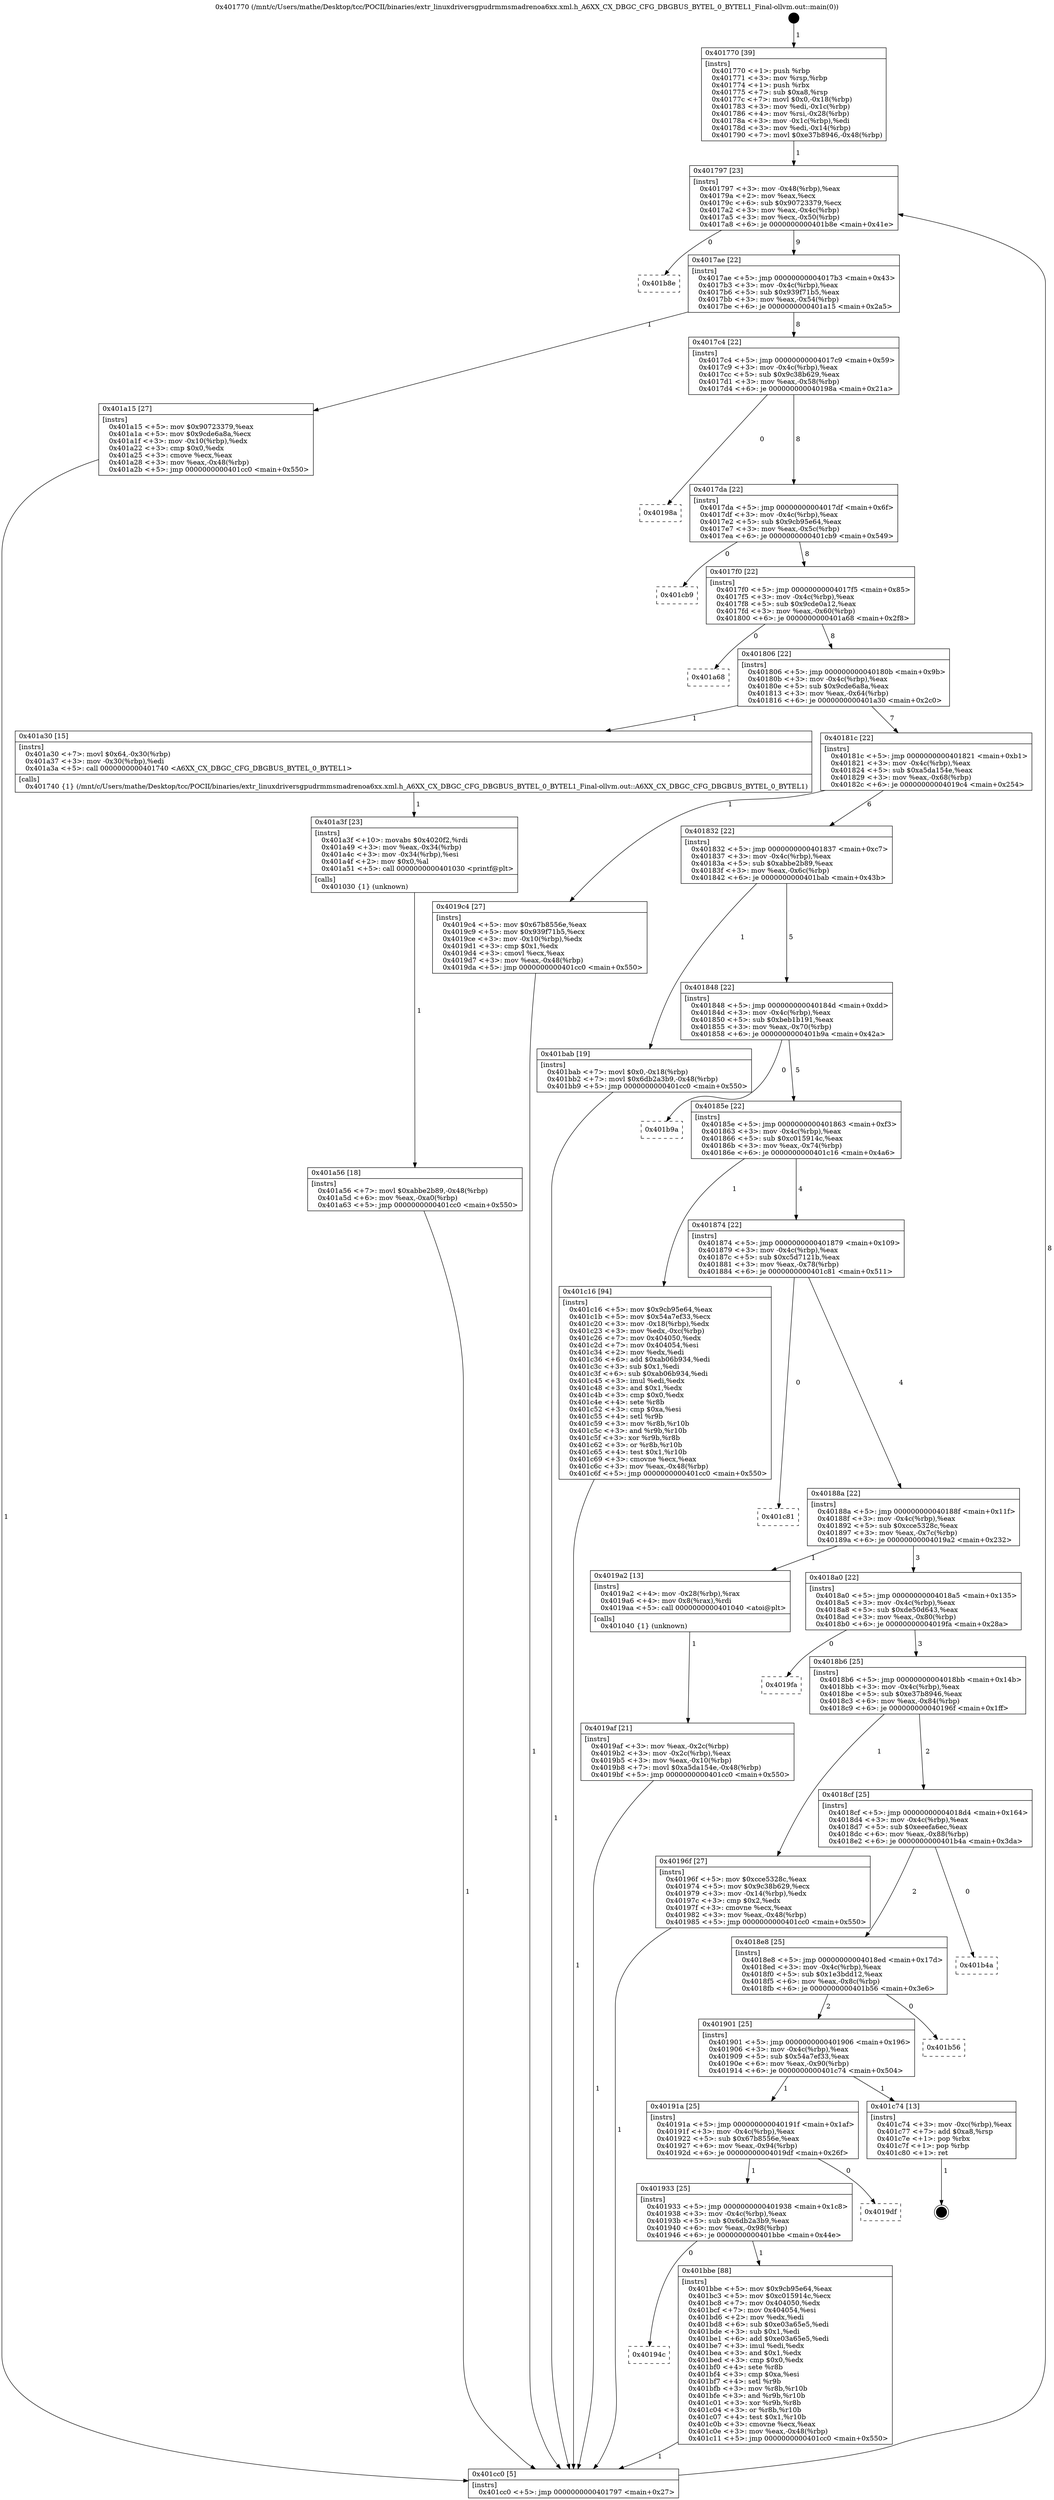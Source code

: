 digraph "0x401770" {
  label = "0x401770 (/mnt/c/Users/mathe/Desktop/tcc/POCII/binaries/extr_linuxdriversgpudrmmsmadrenoa6xx.xml.h_A6XX_CX_DBGC_CFG_DBGBUS_BYTEL_0_BYTEL1_Final-ollvm.out::main(0))"
  labelloc = "t"
  node[shape=record]

  Entry [label="",width=0.3,height=0.3,shape=circle,fillcolor=black,style=filled]
  "0x401797" [label="{
     0x401797 [23]\l
     | [instrs]\l
     &nbsp;&nbsp;0x401797 \<+3\>: mov -0x48(%rbp),%eax\l
     &nbsp;&nbsp;0x40179a \<+2\>: mov %eax,%ecx\l
     &nbsp;&nbsp;0x40179c \<+6\>: sub $0x90723379,%ecx\l
     &nbsp;&nbsp;0x4017a2 \<+3\>: mov %eax,-0x4c(%rbp)\l
     &nbsp;&nbsp;0x4017a5 \<+3\>: mov %ecx,-0x50(%rbp)\l
     &nbsp;&nbsp;0x4017a8 \<+6\>: je 0000000000401b8e \<main+0x41e\>\l
  }"]
  "0x401b8e" [label="{
     0x401b8e\l
  }", style=dashed]
  "0x4017ae" [label="{
     0x4017ae [22]\l
     | [instrs]\l
     &nbsp;&nbsp;0x4017ae \<+5\>: jmp 00000000004017b3 \<main+0x43\>\l
     &nbsp;&nbsp;0x4017b3 \<+3\>: mov -0x4c(%rbp),%eax\l
     &nbsp;&nbsp;0x4017b6 \<+5\>: sub $0x939f71b5,%eax\l
     &nbsp;&nbsp;0x4017bb \<+3\>: mov %eax,-0x54(%rbp)\l
     &nbsp;&nbsp;0x4017be \<+6\>: je 0000000000401a15 \<main+0x2a5\>\l
  }"]
  Exit [label="",width=0.3,height=0.3,shape=circle,fillcolor=black,style=filled,peripheries=2]
  "0x401a15" [label="{
     0x401a15 [27]\l
     | [instrs]\l
     &nbsp;&nbsp;0x401a15 \<+5\>: mov $0x90723379,%eax\l
     &nbsp;&nbsp;0x401a1a \<+5\>: mov $0x9cde6a8a,%ecx\l
     &nbsp;&nbsp;0x401a1f \<+3\>: mov -0x10(%rbp),%edx\l
     &nbsp;&nbsp;0x401a22 \<+3\>: cmp $0x0,%edx\l
     &nbsp;&nbsp;0x401a25 \<+3\>: cmove %ecx,%eax\l
     &nbsp;&nbsp;0x401a28 \<+3\>: mov %eax,-0x48(%rbp)\l
     &nbsp;&nbsp;0x401a2b \<+5\>: jmp 0000000000401cc0 \<main+0x550\>\l
  }"]
  "0x4017c4" [label="{
     0x4017c4 [22]\l
     | [instrs]\l
     &nbsp;&nbsp;0x4017c4 \<+5\>: jmp 00000000004017c9 \<main+0x59\>\l
     &nbsp;&nbsp;0x4017c9 \<+3\>: mov -0x4c(%rbp),%eax\l
     &nbsp;&nbsp;0x4017cc \<+5\>: sub $0x9c38b629,%eax\l
     &nbsp;&nbsp;0x4017d1 \<+3\>: mov %eax,-0x58(%rbp)\l
     &nbsp;&nbsp;0x4017d4 \<+6\>: je 000000000040198a \<main+0x21a\>\l
  }"]
  "0x40194c" [label="{
     0x40194c\l
  }", style=dashed]
  "0x40198a" [label="{
     0x40198a\l
  }", style=dashed]
  "0x4017da" [label="{
     0x4017da [22]\l
     | [instrs]\l
     &nbsp;&nbsp;0x4017da \<+5\>: jmp 00000000004017df \<main+0x6f\>\l
     &nbsp;&nbsp;0x4017df \<+3\>: mov -0x4c(%rbp),%eax\l
     &nbsp;&nbsp;0x4017e2 \<+5\>: sub $0x9cb95e64,%eax\l
     &nbsp;&nbsp;0x4017e7 \<+3\>: mov %eax,-0x5c(%rbp)\l
     &nbsp;&nbsp;0x4017ea \<+6\>: je 0000000000401cb9 \<main+0x549\>\l
  }"]
  "0x401bbe" [label="{
     0x401bbe [88]\l
     | [instrs]\l
     &nbsp;&nbsp;0x401bbe \<+5\>: mov $0x9cb95e64,%eax\l
     &nbsp;&nbsp;0x401bc3 \<+5\>: mov $0xc015914c,%ecx\l
     &nbsp;&nbsp;0x401bc8 \<+7\>: mov 0x404050,%edx\l
     &nbsp;&nbsp;0x401bcf \<+7\>: mov 0x404054,%esi\l
     &nbsp;&nbsp;0x401bd6 \<+2\>: mov %edx,%edi\l
     &nbsp;&nbsp;0x401bd8 \<+6\>: sub $0xe03a65e5,%edi\l
     &nbsp;&nbsp;0x401bde \<+3\>: sub $0x1,%edi\l
     &nbsp;&nbsp;0x401be1 \<+6\>: add $0xe03a65e5,%edi\l
     &nbsp;&nbsp;0x401be7 \<+3\>: imul %edi,%edx\l
     &nbsp;&nbsp;0x401bea \<+3\>: and $0x1,%edx\l
     &nbsp;&nbsp;0x401bed \<+3\>: cmp $0x0,%edx\l
     &nbsp;&nbsp;0x401bf0 \<+4\>: sete %r8b\l
     &nbsp;&nbsp;0x401bf4 \<+3\>: cmp $0xa,%esi\l
     &nbsp;&nbsp;0x401bf7 \<+4\>: setl %r9b\l
     &nbsp;&nbsp;0x401bfb \<+3\>: mov %r8b,%r10b\l
     &nbsp;&nbsp;0x401bfe \<+3\>: and %r9b,%r10b\l
     &nbsp;&nbsp;0x401c01 \<+3\>: xor %r9b,%r8b\l
     &nbsp;&nbsp;0x401c04 \<+3\>: or %r8b,%r10b\l
     &nbsp;&nbsp;0x401c07 \<+4\>: test $0x1,%r10b\l
     &nbsp;&nbsp;0x401c0b \<+3\>: cmovne %ecx,%eax\l
     &nbsp;&nbsp;0x401c0e \<+3\>: mov %eax,-0x48(%rbp)\l
     &nbsp;&nbsp;0x401c11 \<+5\>: jmp 0000000000401cc0 \<main+0x550\>\l
  }"]
  "0x401cb9" [label="{
     0x401cb9\l
  }", style=dashed]
  "0x4017f0" [label="{
     0x4017f0 [22]\l
     | [instrs]\l
     &nbsp;&nbsp;0x4017f0 \<+5\>: jmp 00000000004017f5 \<main+0x85\>\l
     &nbsp;&nbsp;0x4017f5 \<+3\>: mov -0x4c(%rbp),%eax\l
     &nbsp;&nbsp;0x4017f8 \<+5\>: sub $0x9cde0a12,%eax\l
     &nbsp;&nbsp;0x4017fd \<+3\>: mov %eax,-0x60(%rbp)\l
     &nbsp;&nbsp;0x401800 \<+6\>: je 0000000000401a68 \<main+0x2f8\>\l
  }"]
  "0x401933" [label="{
     0x401933 [25]\l
     | [instrs]\l
     &nbsp;&nbsp;0x401933 \<+5\>: jmp 0000000000401938 \<main+0x1c8\>\l
     &nbsp;&nbsp;0x401938 \<+3\>: mov -0x4c(%rbp),%eax\l
     &nbsp;&nbsp;0x40193b \<+5\>: sub $0x6db2a3b9,%eax\l
     &nbsp;&nbsp;0x401940 \<+6\>: mov %eax,-0x98(%rbp)\l
     &nbsp;&nbsp;0x401946 \<+6\>: je 0000000000401bbe \<main+0x44e\>\l
  }"]
  "0x401a68" [label="{
     0x401a68\l
  }", style=dashed]
  "0x401806" [label="{
     0x401806 [22]\l
     | [instrs]\l
     &nbsp;&nbsp;0x401806 \<+5\>: jmp 000000000040180b \<main+0x9b\>\l
     &nbsp;&nbsp;0x40180b \<+3\>: mov -0x4c(%rbp),%eax\l
     &nbsp;&nbsp;0x40180e \<+5\>: sub $0x9cde6a8a,%eax\l
     &nbsp;&nbsp;0x401813 \<+3\>: mov %eax,-0x64(%rbp)\l
     &nbsp;&nbsp;0x401816 \<+6\>: je 0000000000401a30 \<main+0x2c0\>\l
  }"]
  "0x4019df" [label="{
     0x4019df\l
  }", style=dashed]
  "0x401a30" [label="{
     0x401a30 [15]\l
     | [instrs]\l
     &nbsp;&nbsp;0x401a30 \<+7\>: movl $0x64,-0x30(%rbp)\l
     &nbsp;&nbsp;0x401a37 \<+3\>: mov -0x30(%rbp),%edi\l
     &nbsp;&nbsp;0x401a3a \<+5\>: call 0000000000401740 \<A6XX_CX_DBGC_CFG_DBGBUS_BYTEL_0_BYTEL1\>\l
     | [calls]\l
     &nbsp;&nbsp;0x401740 \{1\} (/mnt/c/Users/mathe/Desktop/tcc/POCII/binaries/extr_linuxdriversgpudrmmsmadrenoa6xx.xml.h_A6XX_CX_DBGC_CFG_DBGBUS_BYTEL_0_BYTEL1_Final-ollvm.out::A6XX_CX_DBGC_CFG_DBGBUS_BYTEL_0_BYTEL1)\l
  }"]
  "0x40181c" [label="{
     0x40181c [22]\l
     | [instrs]\l
     &nbsp;&nbsp;0x40181c \<+5\>: jmp 0000000000401821 \<main+0xb1\>\l
     &nbsp;&nbsp;0x401821 \<+3\>: mov -0x4c(%rbp),%eax\l
     &nbsp;&nbsp;0x401824 \<+5\>: sub $0xa5da154e,%eax\l
     &nbsp;&nbsp;0x401829 \<+3\>: mov %eax,-0x68(%rbp)\l
     &nbsp;&nbsp;0x40182c \<+6\>: je 00000000004019c4 \<main+0x254\>\l
  }"]
  "0x40191a" [label="{
     0x40191a [25]\l
     | [instrs]\l
     &nbsp;&nbsp;0x40191a \<+5\>: jmp 000000000040191f \<main+0x1af\>\l
     &nbsp;&nbsp;0x40191f \<+3\>: mov -0x4c(%rbp),%eax\l
     &nbsp;&nbsp;0x401922 \<+5\>: sub $0x67b8556e,%eax\l
     &nbsp;&nbsp;0x401927 \<+6\>: mov %eax,-0x94(%rbp)\l
     &nbsp;&nbsp;0x40192d \<+6\>: je 00000000004019df \<main+0x26f\>\l
  }"]
  "0x4019c4" [label="{
     0x4019c4 [27]\l
     | [instrs]\l
     &nbsp;&nbsp;0x4019c4 \<+5\>: mov $0x67b8556e,%eax\l
     &nbsp;&nbsp;0x4019c9 \<+5\>: mov $0x939f71b5,%ecx\l
     &nbsp;&nbsp;0x4019ce \<+3\>: mov -0x10(%rbp),%edx\l
     &nbsp;&nbsp;0x4019d1 \<+3\>: cmp $0x1,%edx\l
     &nbsp;&nbsp;0x4019d4 \<+3\>: cmovl %ecx,%eax\l
     &nbsp;&nbsp;0x4019d7 \<+3\>: mov %eax,-0x48(%rbp)\l
     &nbsp;&nbsp;0x4019da \<+5\>: jmp 0000000000401cc0 \<main+0x550\>\l
  }"]
  "0x401832" [label="{
     0x401832 [22]\l
     | [instrs]\l
     &nbsp;&nbsp;0x401832 \<+5\>: jmp 0000000000401837 \<main+0xc7\>\l
     &nbsp;&nbsp;0x401837 \<+3\>: mov -0x4c(%rbp),%eax\l
     &nbsp;&nbsp;0x40183a \<+5\>: sub $0xabbe2b89,%eax\l
     &nbsp;&nbsp;0x40183f \<+3\>: mov %eax,-0x6c(%rbp)\l
     &nbsp;&nbsp;0x401842 \<+6\>: je 0000000000401bab \<main+0x43b\>\l
  }"]
  "0x401c74" [label="{
     0x401c74 [13]\l
     | [instrs]\l
     &nbsp;&nbsp;0x401c74 \<+3\>: mov -0xc(%rbp),%eax\l
     &nbsp;&nbsp;0x401c77 \<+7\>: add $0xa8,%rsp\l
     &nbsp;&nbsp;0x401c7e \<+1\>: pop %rbx\l
     &nbsp;&nbsp;0x401c7f \<+1\>: pop %rbp\l
     &nbsp;&nbsp;0x401c80 \<+1\>: ret\l
  }"]
  "0x401bab" [label="{
     0x401bab [19]\l
     | [instrs]\l
     &nbsp;&nbsp;0x401bab \<+7\>: movl $0x0,-0x18(%rbp)\l
     &nbsp;&nbsp;0x401bb2 \<+7\>: movl $0x6db2a3b9,-0x48(%rbp)\l
     &nbsp;&nbsp;0x401bb9 \<+5\>: jmp 0000000000401cc0 \<main+0x550\>\l
  }"]
  "0x401848" [label="{
     0x401848 [22]\l
     | [instrs]\l
     &nbsp;&nbsp;0x401848 \<+5\>: jmp 000000000040184d \<main+0xdd\>\l
     &nbsp;&nbsp;0x40184d \<+3\>: mov -0x4c(%rbp),%eax\l
     &nbsp;&nbsp;0x401850 \<+5\>: sub $0xbeb1b191,%eax\l
     &nbsp;&nbsp;0x401855 \<+3\>: mov %eax,-0x70(%rbp)\l
     &nbsp;&nbsp;0x401858 \<+6\>: je 0000000000401b9a \<main+0x42a\>\l
  }"]
  "0x401901" [label="{
     0x401901 [25]\l
     | [instrs]\l
     &nbsp;&nbsp;0x401901 \<+5\>: jmp 0000000000401906 \<main+0x196\>\l
     &nbsp;&nbsp;0x401906 \<+3\>: mov -0x4c(%rbp),%eax\l
     &nbsp;&nbsp;0x401909 \<+5\>: sub $0x54a7ef33,%eax\l
     &nbsp;&nbsp;0x40190e \<+6\>: mov %eax,-0x90(%rbp)\l
     &nbsp;&nbsp;0x401914 \<+6\>: je 0000000000401c74 \<main+0x504\>\l
  }"]
  "0x401b9a" [label="{
     0x401b9a\l
  }", style=dashed]
  "0x40185e" [label="{
     0x40185e [22]\l
     | [instrs]\l
     &nbsp;&nbsp;0x40185e \<+5\>: jmp 0000000000401863 \<main+0xf3\>\l
     &nbsp;&nbsp;0x401863 \<+3\>: mov -0x4c(%rbp),%eax\l
     &nbsp;&nbsp;0x401866 \<+5\>: sub $0xc015914c,%eax\l
     &nbsp;&nbsp;0x40186b \<+3\>: mov %eax,-0x74(%rbp)\l
     &nbsp;&nbsp;0x40186e \<+6\>: je 0000000000401c16 \<main+0x4a6\>\l
  }"]
  "0x401b56" [label="{
     0x401b56\l
  }", style=dashed]
  "0x401c16" [label="{
     0x401c16 [94]\l
     | [instrs]\l
     &nbsp;&nbsp;0x401c16 \<+5\>: mov $0x9cb95e64,%eax\l
     &nbsp;&nbsp;0x401c1b \<+5\>: mov $0x54a7ef33,%ecx\l
     &nbsp;&nbsp;0x401c20 \<+3\>: mov -0x18(%rbp),%edx\l
     &nbsp;&nbsp;0x401c23 \<+3\>: mov %edx,-0xc(%rbp)\l
     &nbsp;&nbsp;0x401c26 \<+7\>: mov 0x404050,%edx\l
     &nbsp;&nbsp;0x401c2d \<+7\>: mov 0x404054,%esi\l
     &nbsp;&nbsp;0x401c34 \<+2\>: mov %edx,%edi\l
     &nbsp;&nbsp;0x401c36 \<+6\>: add $0xab06b934,%edi\l
     &nbsp;&nbsp;0x401c3c \<+3\>: sub $0x1,%edi\l
     &nbsp;&nbsp;0x401c3f \<+6\>: sub $0xab06b934,%edi\l
     &nbsp;&nbsp;0x401c45 \<+3\>: imul %edi,%edx\l
     &nbsp;&nbsp;0x401c48 \<+3\>: and $0x1,%edx\l
     &nbsp;&nbsp;0x401c4b \<+3\>: cmp $0x0,%edx\l
     &nbsp;&nbsp;0x401c4e \<+4\>: sete %r8b\l
     &nbsp;&nbsp;0x401c52 \<+3\>: cmp $0xa,%esi\l
     &nbsp;&nbsp;0x401c55 \<+4\>: setl %r9b\l
     &nbsp;&nbsp;0x401c59 \<+3\>: mov %r8b,%r10b\l
     &nbsp;&nbsp;0x401c5c \<+3\>: and %r9b,%r10b\l
     &nbsp;&nbsp;0x401c5f \<+3\>: xor %r9b,%r8b\l
     &nbsp;&nbsp;0x401c62 \<+3\>: or %r8b,%r10b\l
     &nbsp;&nbsp;0x401c65 \<+4\>: test $0x1,%r10b\l
     &nbsp;&nbsp;0x401c69 \<+3\>: cmovne %ecx,%eax\l
     &nbsp;&nbsp;0x401c6c \<+3\>: mov %eax,-0x48(%rbp)\l
     &nbsp;&nbsp;0x401c6f \<+5\>: jmp 0000000000401cc0 \<main+0x550\>\l
  }"]
  "0x401874" [label="{
     0x401874 [22]\l
     | [instrs]\l
     &nbsp;&nbsp;0x401874 \<+5\>: jmp 0000000000401879 \<main+0x109\>\l
     &nbsp;&nbsp;0x401879 \<+3\>: mov -0x4c(%rbp),%eax\l
     &nbsp;&nbsp;0x40187c \<+5\>: sub $0xc5d7121b,%eax\l
     &nbsp;&nbsp;0x401881 \<+3\>: mov %eax,-0x78(%rbp)\l
     &nbsp;&nbsp;0x401884 \<+6\>: je 0000000000401c81 \<main+0x511\>\l
  }"]
  "0x4018e8" [label="{
     0x4018e8 [25]\l
     | [instrs]\l
     &nbsp;&nbsp;0x4018e8 \<+5\>: jmp 00000000004018ed \<main+0x17d\>\l
     &nbsp;&nbsp;0x4018ed \<+3\>: mov -0x4c(%rbp),%eax\l
     &nbsp;&nbsp;0x4018f0 \<+5\>: sub $0x1e3bdd12,%eax\l
     &nbsp;&nbsp;0x4018f5 \<+6\>: mov %eax,-0x8c(%rbp)\l
     &nbsp;&nbsp;0x4018fb \<+6\>: je 0000000000401b56 \<main+0x3e6\>\l
  }"]
  "0x401c81" [label="{
     0x401c81\l
  }", style=dashed]
  "0x40188a" [label="{
     0x40188a [22]\l
     | [instrs]\l
     &nbsp;&nbsp;0x40188a \<+5\>: jmp 000000000040188f \<main+0x11f\>\l
     &nbsp;&nbsp;0x40188f \<+3\>: mov -0x4c(%rbp),%eax\l
     &nbsp;&nbsp;0x401892 \<+5\>: sub $0xcce5328c,%eax\l
     &nbsp;&nbsp;0x401897 \<+3\>: mov %eax,-0x7c(%rbp)\l
     &nbsp;&nbsp;0x40189a \<+6\>: je 00000000004019a2 \<main+0x232\>\l
  }"]
  "0x401b4a" [label="{
     0x401b4a\l
  }", style=dashed]
  "0x4019a2" [label="{
     0x4019a2 [13]\l
     | [instrs]\l
     &nbsp;&nbsp;0x4019a2 \<+4\>: mov -0x28(%rbp),%rax\l
     &nbsp;&nbsp;0x4019a6 \<+4\>: mov 0x8(%rax),%rdi\l
     &nbsp;&nbsp;0x4019aa \<+5\>: call 0000000000401040 \<atoi@plt\>\l
     | [calls]\l
     &nbsp;&nbsp;0x401040 \{1\} (unknown)\l
  }"]
  "0x4018a0" [label="{
     0x4018a0 [22]\l
     | [instrs]\l
     &nbsp;&nbsp;0x4018a0 \<+5\>: jmp 00000000004018a5 \<main+0x135\>\l
     &nbsp;&nbsp;0x4018a5 \<+3\>: mov -0x4c(%rbp),%eax\l
     &nbsp;&nbsp;0x4018a8 \<+5\>: sub $0xde50d643,%eax\l
     &nbsp;&nbsp;0x4018ad \<+3\>: mov %eax,-0x80(%rbp)\l
     &nbsp;&nbsp;0x4018b0 \<+6\>: je 00000000004019fa \<main+0x28a\>\l
  }"]
  "0x401a56" [label="{
     0x401a56 [18]\l
     | [instrs]\l
     &nbsp;&nbsp;0x401a56 \<+7\>: movl $0xabbe2b89,-0x48(%rbp)\l
     &nbsp;&nbsp;0x401a5d \<+6\>: mov %eax,-0xa0(%rbp)\l
     &nbsp;&nbsp;0x401a63 \<+5\>: jmp 0000000000401cc0 \<main+0x550\>\l
  }"]
  "0x4019fa" [label="{
     0x4019fa\l
  }", style=dashed]
  "0x4018b6" [label="{
     0x4018b6 [25]\l
     | [instrs]\l
     &nbsp;&nbsp;0x4018b6 \<+5\>: jmp 00000000004018bb \<main+0x14b\>\l
     &nbsp;&nbsp;0x4018bb \<+3\>: mov -0x4c(%rbp),%eax\l
     &nbsp;&nbsp;0x4018be \<+5\>: sub $0xe37b8946,%eax\l
     &nbsp;&nbsp;0x4018c3 \<+6\>: mov %eax,-0x84(%rbp)\l
     &nbsp;&nbsp;0x4018c9 \<+6\>: je 000000000040196f \<main+0x1ff\>\l
  }"]
  "0x401a3f" [label="{
     0x401a3f [23]\l
     | [instrs]\l
     &nbsp;&nbsp;0x401a3f \<+10\>: movabs $0x4020f2,%rdi\l
     &nbsp;&nbsp;0x401a49 \<+3\>: mov %eax,-0x34(%rbp)\l
     &nbsp;&nbsp;0x401a4c \<+3\>: mov -0x34(%rbp),%esi\l
     &nbsp;&nbsp;0x401a4f \<+2\>: mov $0x0,%al\l
     &nbsp;&nbsp;0x401a51 \<+5\>: call 0000000000401030 \<printf@plt\>\l
     | [calls]\l
     &nbsp;&nbsp;0x401030 \{1\} (unknown)\l
  }"]
  "0x40196f" [label="{
     0x40196f [27]\l
     | [instrs]\l
     &nbsp;&nbsp;0x40196f \<+5\>: mov $0xcce5328c,%eax\l
     &nbsp;&nbsp;0x401974 \<+5\>: mov $0x9c38b629,%ecx\l
     &nbsp;&nbsp;0x401979 \<+3\>: mov -0x14(%rbp),%edx\l
     &nbsp;&nbsp;0x40197c \<+3\>: cmp $0x2,%edx\l
     &nbsp;&nbsp;0x40197f \<+3\>: cmovne %ecx,%eax\l
     &nbsp;&nbsp;0x401982 \<+3\>: mov %eax,-0x48(%rbp)\l
     &nbsp;&nbsp;0x401985 \<+5\>: jmp 0000000000401cc0 \<main+0x550\>\l
  }"]
  "0x4018cf" [label="{
     0x4018cf [25]\l
     | [instrs]\l
     &nbsp;&nbsp;0x4018cf \<+5\>: jmp 00000000004018d4 \<main+0x164\>\l
     &nbsp;&nbsp;0x4018d4 \<+3\>: mov -0x4c(%rbp),%eax\l
     &nbsp;&nbsp;0x4018d7 \<+5\>: sub $0xeeefa6ec,%eax\l
     &nbsp;&nbsp;0x4018dc \<+6\>: mov %eax,-0x88(%rbp)\l
     &nbsp;&nbsp;0x4018e2 \<+6\>: je 0000000000401b4a \<main+0x3da\>\l
  }"]
  "0x401cc0" [label="{
     0x401cc0 [5]\l
     | [instrs]\l
     &nbsp;&nbsp;0x401cc0 \<+5\>: jmp 0000000000401797 \<main+0x27\>\l
  }"]
  "0x401770" [label="{
     0x401770 [39]\l
     | [instrs]\l
     &nbsp;&nbsp;0x401770 \<+1\>: push %rbp\l
     &nbsp;&nbsp;0x401771 \<+3\>: mov %rsp,%rbp\l
     &nbsp;&nbsp;0x401774 \<+1\>: push %rbx\l
     &nbsp;&nbsp;0x401775 \<+7\>: sub $0xa8,%rsp\l
     &nbsp;&nbsp;0x40177c \<+7\>: movl $0x0,-0x18(%rbp)\l
     &nbsp;&nbsp;0x401783 \<+3\>: mov %edi,-0x1c(%rbp)\l
     &nbsp;&nbsp;0x401786 \<+4\>: mov %rsi,-0x28(%rbp)\l
     &nbsp;&nbsp;0x40178a \<+3\>: mov -0x1c(%rbp),%edi\l
     &nbsp;&nbsp;0x40178d \<+3\>: mov %edi,-0x14(%rbp)\l
     &nbsp;&nbsp;0x401790 \<+7\>: movl $0xe37b8946,-0x48(%rbp)\l
  }"]
  "0x4019af" [label="{
     0x4019af [21]\l
     | [instrs]\l
     &nbsp;&nbsp;0x4019af \<+3\>: mov %eax,-0x2c(%rbp)\l
     &nbsp;&nbsp;0x4019b2 \<+3\>: mov -0x2c(%rbp),%eax\l
     &nbsp;&nbsp;0x4019b5 \<+3\>: mov %eax,-0x10(%rbp)\l
     &nbsp;&nbsp;0x4019b8 \<+7\>: movl $0xa5da154e,-0x48(%rbp)\l
     &nbsp;&nbsp;0x4019bf \<+5\>: jmp 0000000000401cc0 \<main+0x550\>\l
  }"]
  Entry -> "0x401770" [label=" 1"]
  "0x401797" -> "0x401b8e" [label=" 0"]
  "0x401797" -> "0x4017ae" [label=" 9"]
  "0x401c74" -> Exit [label=" 1"]
  "0x4017ae" -> "0x401a15" [label=" 1"]
  "0x4017ae" -> "0x4017c4" [label=" 8"]
  "0x401c16" -> "0x401cc0" [label=" 1"]
  "0x4017c4" -> "0x40198a" [label=" 0"]
  "0x4017c4" -> "0x4017da" [label=" 8"]
  "0x401bbe" -> "0x401cc0" [label=" 1"]
  "0x4017da" -> "0x401cb9" [label=" 0"]
  "0x4017da" -> "0x4017f0" [label=" 8"]
  "0x401933" -> "0x40194c" [label=" 0"]
  "0x4017f0" -> "0x401a68" [label=" 0"]
  "0x4017f0" -> "0x401806" [label=" 8"]
  "0x401933" -> "0x401bbe" [label=" 1"]
  "0x401806" -> "0x401a30" [label=" 1"]
  "0x401806" -> "0x40181c" [label=" 7"]
  "0x40191a" -> "0x401933" [label=" 1"]
  "0x40181c" -> "0x4019c4" [label=" 1"]
  "0x40181c" -> "0x401832" [label=" 6"]
  "0x40191a" -> "0x4019df" [label=" 0"]
  "0x401832" -> "0x401bab" [label=" 1"]
  "0x401832" -> "0x401848" [label=" 5"]
  "0x401901" -> "0x40191a" [label=" 1"]
  "0x401848" -> "0x401b9a" [label=" 0"]
  "0x401848" -> "0x40185e" [label=" 5"]
  "0x401901" -> "0x401c74" [label=" 1"]
  "0x40185e" -> "0x401c16" [label=" 1"]
  "0x40185e" -> "0x401874" [label=" 4"]
  "0x4018e8" -> "0x401901" [label=" 2"]
  "0x401874" -> "0x401c81" [label=" 0"]
  "0x401874" -> "0x40188a" [label=" 4"]
  "0x4018e8" -> "0x401b56" [label=" 0"]
  "0x40188a" -> "0x4019a2" [label=" 1"]
  "0x40188a" -> "0x4018a0" [label=" 3"]
  "0x4018cf" -> "0x4018e8" [label=" 2"]
  "0x4018a0" -> "0x4019fa" [label=" 0"]
  "0x4018a0" -> "0x4018b6" [label=" 3"]
  "0x4018cf" -> "0x401b4a" [label=" 0"]
  "0x4018b6" -> "0x40196f" [label=" 1"]
  "0x4018b6" -> "0x4018cf" [label=" 2"]
  "0x40196f" -> "0x401cc0" [label=" 1"]
  "0x401770" -> "0x401797" [label=" 1"]
  "0x401cc0" -> "0x401797" [label=" 8"]
  "0x4019a2" -> "0x4019af" [label=" 1"]
  "0x4019af" -> "0x401cc0" [label=" 1"]
  "0x4019c4" -> "0x401cc0" [label=" 1"]
  "0x401a15" -> "0x401cc0" [label=" 1"]
  "0x401a30" -> "0x401a3f" [label=" 1"]
  "0x401a3f" -> "0x401a56" [label=" 1"]
  "0x401a56" -> "0x401cc0" [label=" 1"]
  "0x401bab" -> "0x401cc0" [label=" 1"]
}
